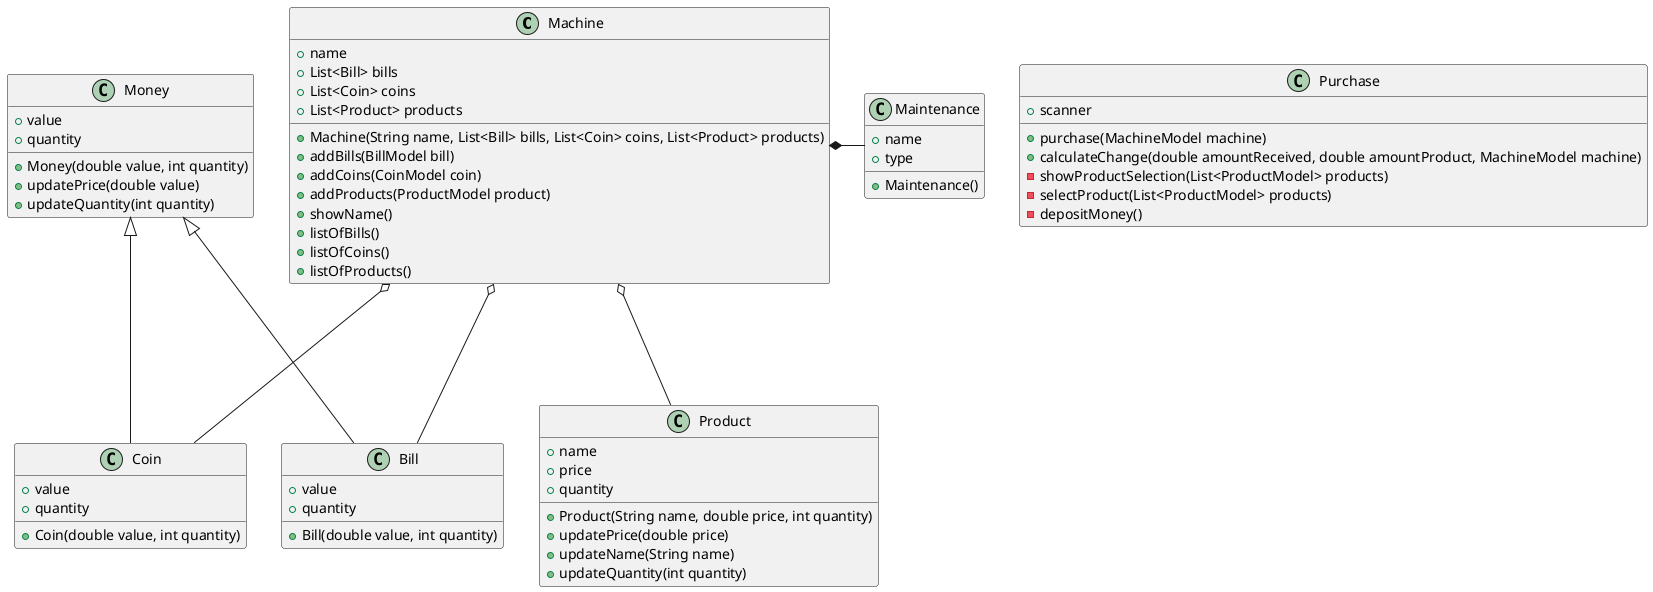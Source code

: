 @startuml domain-model

class Machine {
    + name
    + List<Bill> bills
    + List<Coin> coins
    + List<Product> products

    + Machine(String name, List<Bill> bills, List<Coin> coins, List<Product> products)
    + addBills(BillModel bill)
    + addCoins(CoinModel coin)
    + addProducts(ProductModel product)
    + showName()
    + listOfBills()
    + listOfCoins()
    + listOfProducts()
}

class Bill {
    + value
    + quantity

    + Bill(double value, int quantity)
}

class Coin {
    + value
    + quantity

    + Coin(double value, int quantity)
}

class Product {
    + name
    + price
    + quantity

    + Product(String name, double price, int quantity)
    + updatePrice(double price)
    + updateName(String name)
    + updateQuantity(int quantity)
}

class Money {
    + value
    + quantity

    + Money(double value, int quantity)
    + updatePrice(double value)
    + updateQuantity(int quantity)
}

class Maintenance {
    + name
    + type

    + Maintenance()
}

class Purchase {
    + scanner

    + purchase(MachineModel machine)
    + calculateChange(double amountReceived, double amountProduct, MachineModel machine)
    - showProductSelection(List<ProductModel> products)
    - selectProduct(List<ProductModel> products)
    - depositMoney()
}

Machine *--r Maintenance
Machine o--- Product
Machine o--- Bill
Machine o--- Coin

Money <|--- Bill
Money <|--- Coin

@enduml